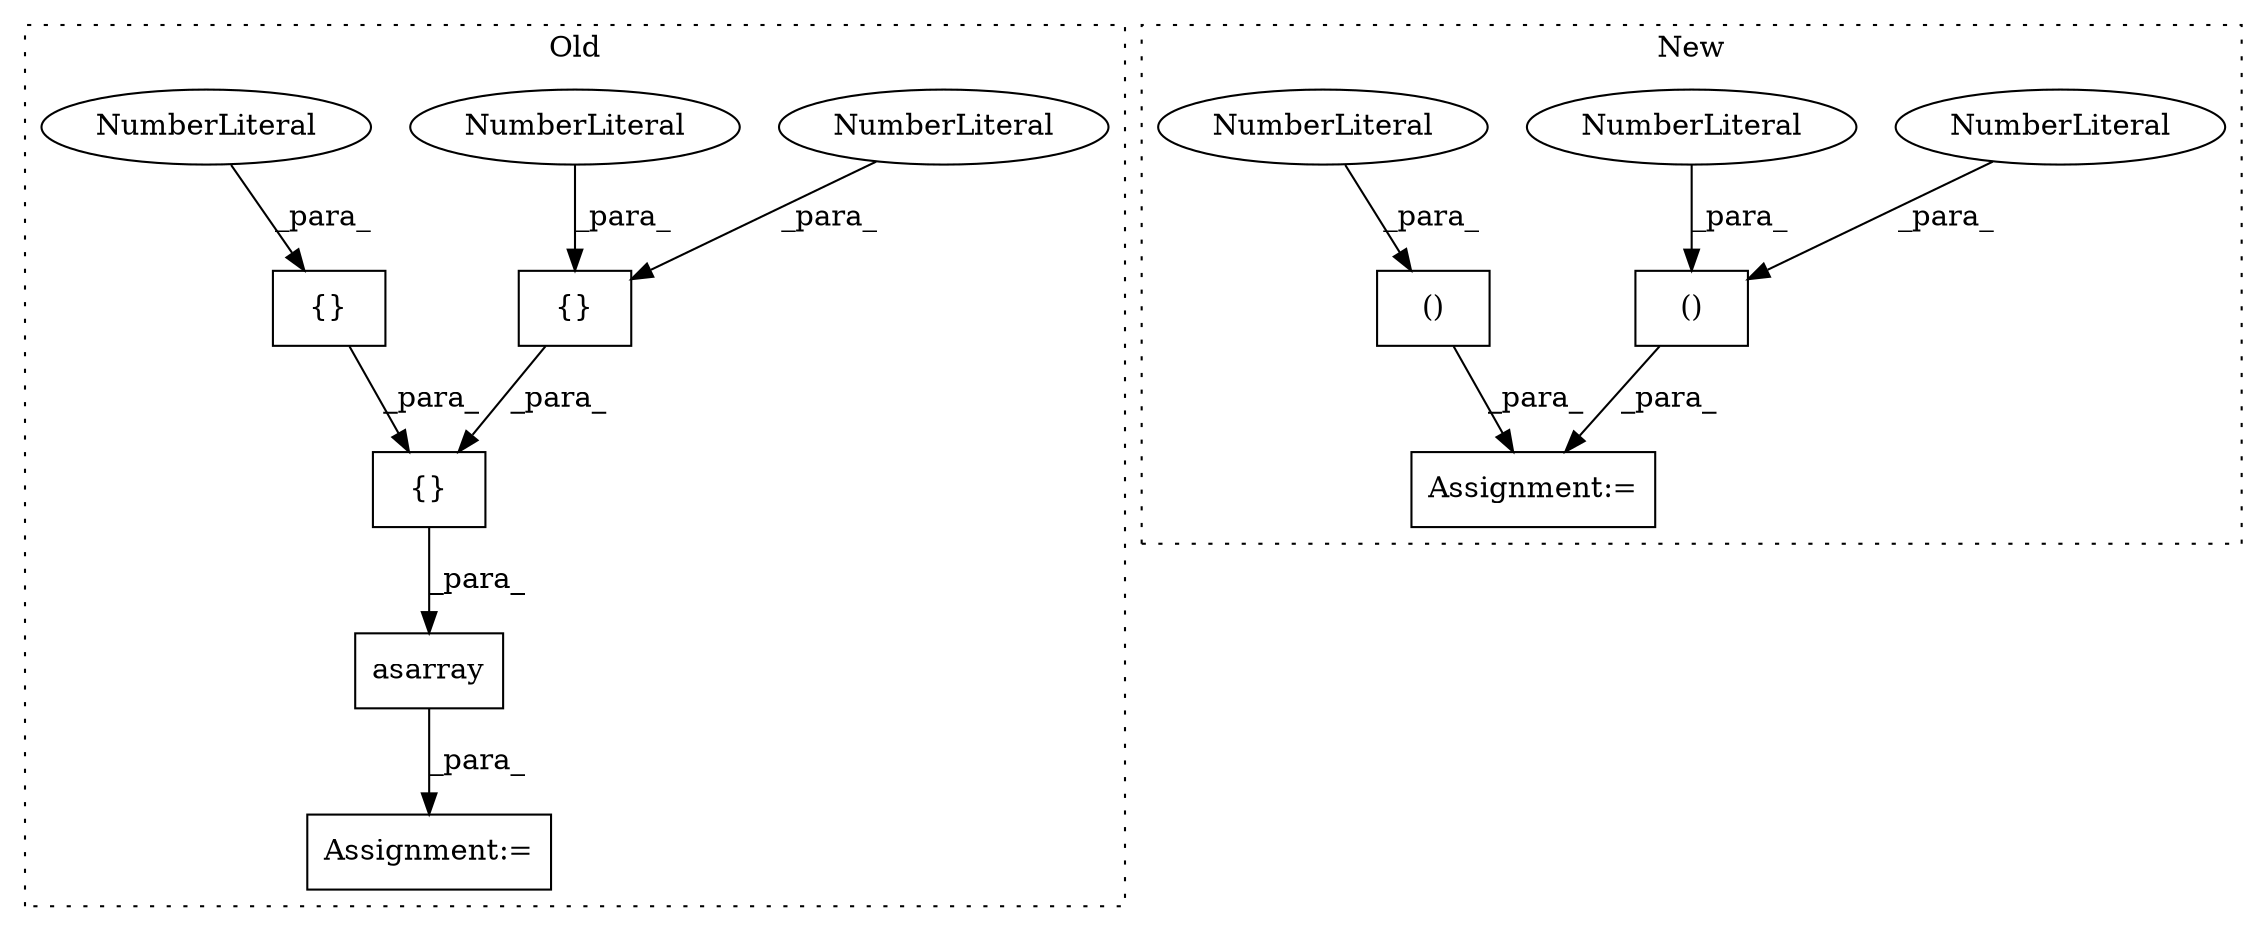 digraph G {
subgraph cluster0 {
1 [label="asarray" a="32" s="1174,1279" l="8,1" shape="box"];
3 [label="Assignment:=" a="7" s="1167" l="1" shape="box"];
7 [label="{}" a="4" s="1257,1263" l="1,1" shape="box"];
8 [label="NumberLiteral" a="34" s="1260" l="1" shape="ellipse"];
9 [label="NumberLiteral" a="34" s="1262" l="1" shape="ellipse"];
10 [label="{}" a="4" s="1239,1245" l="1,1" shape="box"];
11 [label="NumberLiteral" a="34" s="1242" l="1" shape="ellipse"];
12 [label="{}" a="4" s="1195,1273" l="1,1" shape="box"];
label = "Old";
style="dotted";
}
subgraph cluster1 {
2 [label="()" a="106" s="1778" l="29" shape="box"];
4 [label="Assignment:=" a="7" s="1743" l="1" shape="box"];
5 [label="NumberLiteral" a="34" s="1806" l="1" shape="ellipse"];
6 [label="NumberLiteral" a="34" s="1792" l="1" shape="ellipse"];
13 [label="()" a="106" s="1560" l="29" shape="box"];
14 [label="NumberLiteral" a="34" s="1560" l="1" shape="ellipse"];
label = "New";
style="dotted";
}
1 -> 3 [label="_para_"];
2 -> 4 [label="_para_"];
5 -> 2 [label="_para_"];
6 -> 2 [label="_para_"];
7 -> 12 [label="_para_"];
8 -> 7 [label="_para_"];
9 -> 7 [label="_para_"];
10 -> 12 [label="_para_"];
11 -> 10 [label="_para_"];
12 -> 1 [label="_para_"];
13 -> 4 [label="_para_"];
14 -> 13 [label="_para_"];
}